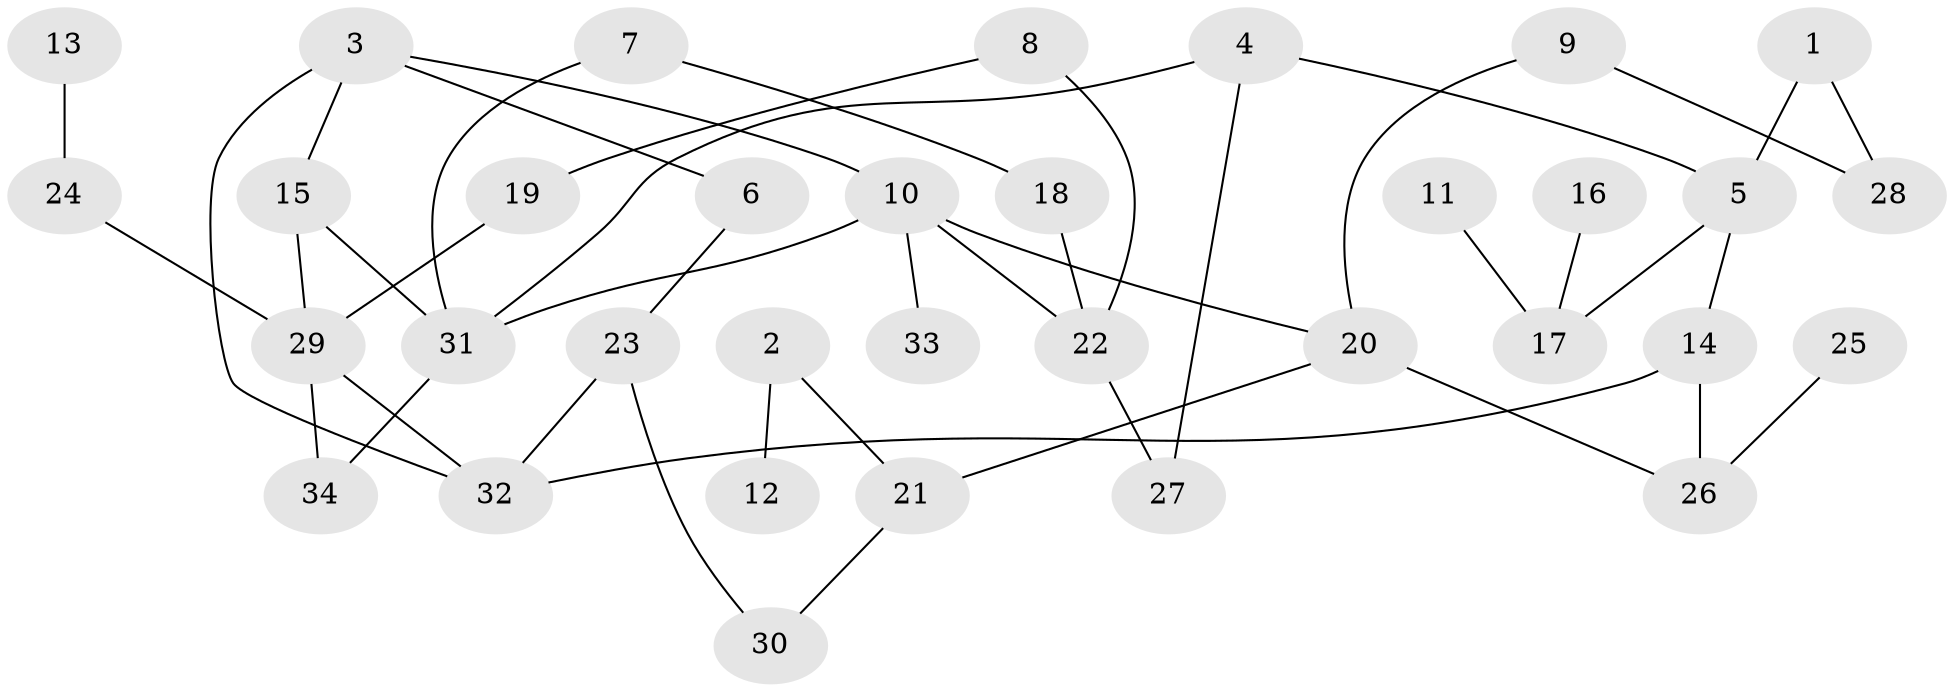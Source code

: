 // original degree distribution, {6: 0.04477611940298507, 4: 0.07462686567164178, 5: 0.07462686567164178, 2: 0.34328358208955223, 3: 0.11940298507462686, 1: 0.34328358208955223}
// Generated by graph-tools (version 1.1) at 2025/01/03/09/25 03:01:05]
// undirected, 34 vertices, 44 edges
graph export_dot {
graph [start="1"]
  node [color=gray90,style=filled];
  1;
  2;
  3;
  4;
  5;
  6;
  7;
  8;
  9;
  10;
  11;
  12;
  13;
  14;
  15;
  16;
  17;
  18;
  19;
  20;
  21;
  22;
  23;
  24;
  25;
  26;
  27;
  28;
  29;
  30;
  31;
  32;
  33;
  34;
  1 -- 5 [weight=1.0];
  1 -- 28 [weight=1.0];
  2 -- 12 [weight=1.0];
  2 -- 21 [weight=1.0];
  3 -- 6 [weight=1.0];
  3 -- 10 [weight=1.0];
  3 -- 15 [weight=1.0];
  3 -- 32 [weight=1.0];
  4 -- 5 [weight=1.0];
  4 -- 27 [weight=1.0];
  4 -- 31 [weight=1.0];
  5 -- 14 [weight=1.0];
  5 -- 17 [weight=1.0];
  6 -- 23 [weight=1.0];
  7 -- 18 [weight=1.0];
  7 -- 31 [weight=1.0];
  8 -- 19 [weight=1.0];
  8 -- 22 [weight=1.0];
  9 -- 20 [weight=1.0];
  9 -- 28 [weight=1.0];
  10 -- 20 [weight=1.0];
  10 -- 22 [weight=1.0];
  10 -- 31 [weight=1.0];
  10 -- 33 [weight=1.0];
  11 -- 17 [weight=1.0];
  13 -- 24 [weight=1.0];
  14 -- 26 [weight=1.0];
  14 -- 32 [weight=1.0];
  15 -- 29 [weight=1.0];
  15 -- 31 [weight=1.0];
  16 -- 17 [weight=1.0];
  18 -- 22 [weight=1.0];
  19 -- 29 [weight=1.0];
  20 -- 21 [weight=1.0];
  20 -- 26 [weight=1.0];
  21 -- 30 [weight=1.0];
  22 -- 27 [weight=1.0];
  23 -- 30 [weight=1.0];
  23 -- 32 [weight=1.0];
  24 -- 29 [weight=1.0];
  25 -- 26 [weight=1.0];
  29 -- 32 [weight=1.0];
  29 -- 34 [weight=1.0];
  31 -- 34 [weight=1.0];
}
